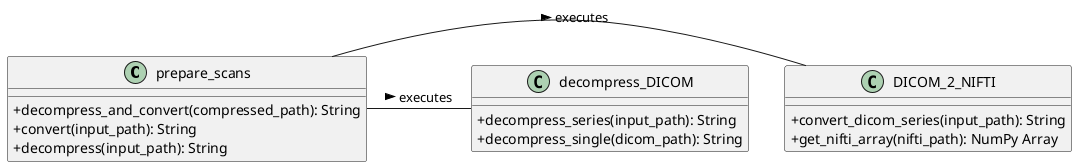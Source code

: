 @startuml
skinparam classAttributeIconSize 0

class prepare_scans {
 +decompress_and_convert(compressed_path): String
 +convert(input_path): String
 +decompress(input_path): String
}

class DICOM_2_NIFTI {
 +convert_dicom_series(input_path): String
 +get_nifti_array(nifti_path): NumPy Array
}

class decompress_DICOM {
 +decompress_series(input_path): String
 +decompress_single(dicom_path): String
}

prepare_scans - DICOM_2_NIFTI: executes >
prepare_scans - decompress_DICOM: executes >

@enduml
